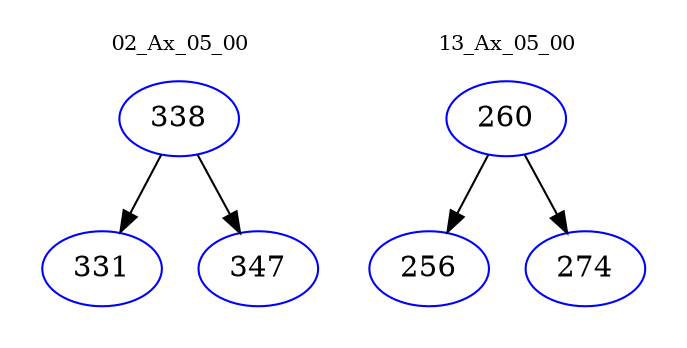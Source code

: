 digraph{
subgraph cluster_0 {
color = white
label = "02_Ax_05_00";
fontsize=10;
T0_338 [label="338", color="blue"]
T0_338 -> T0_331 [color="black"]
T0_331 [label="331", color="blue"]
T0_338 -> T0_347 [color="black"]
T0_347 [label="347", color="blue"]
}
subgraph cluster_1 {
color = white
label = "13_Ax_05_00";
fontsize=10;
T1_260 [label="260", color="blue"]
T1_260 -> T1_256 [color="black"]
T1_256 [label="256", color="blue"]
T1_260 -> T1_274 [color="black"]
T1_274 [label="274", color="blue"]
}
}
